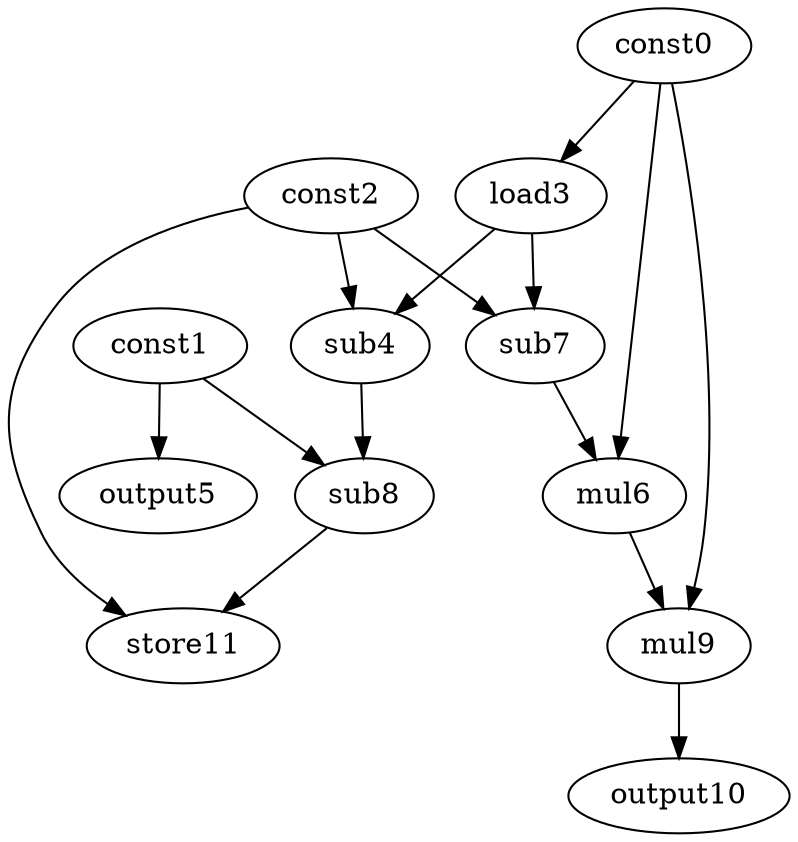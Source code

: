 digraph G { 
const0[opcode=const]; 
const1[opcode=const]; 
const2[opcode=const]; 
load3[opcode=load]; 
sub4[opcode=sub]; 
output5[opcode=output]; 
mul6[opcode=mul]; 
sub7[opcode=sub]; 
sub8[opcode=sub]; 
mul9[opcode=mul]; 
output10[opcode=output]; 
store11[opcode=store]; 
const0->load3[operand=0];
const1->output5[operand=0];
const2->sub4[operand=0];
load3->sub4[operand=1];
const2->sub7[operand=0];
load3->sub7[operand=1];
const0->mul6[operand=0];
sub7->mul6[operand=1];
const1->sub8[operand=0];
sub4->sub8[operand=1];
const0->mul9[operand=0];
mul6->mul9[operand=1];
sub8->store11[operand=0];
const2->store11[operand=1];
mul9->output10[operand=0];
}
